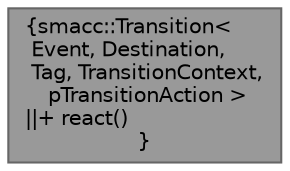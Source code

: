 digraph "smacc::Transition&lt; Event, Destination, Tag, TransitionContext, pTransitionAction &gt;"
{
 // LATEX_PDF_SIZE
  bgcolor="transparent";
  edge [fontname=Helvetica,fontsize=10,labelfontname=Helvetica,labelfontsize=10];
  node [fontname=Helvetica,fontsize=10,shape=box,height=0.2,width=0.4];
  Node1 [label="{smacc::Transition\<\l Event, Destination,\l Tag, TransitionContext,\l pTransitionAction \>\n||+ react()\l}",height=0.2,width=0.4,color="gray40", fillcolor="grey60", style="filled", fontcolor="black",tooltip=" "];
}
